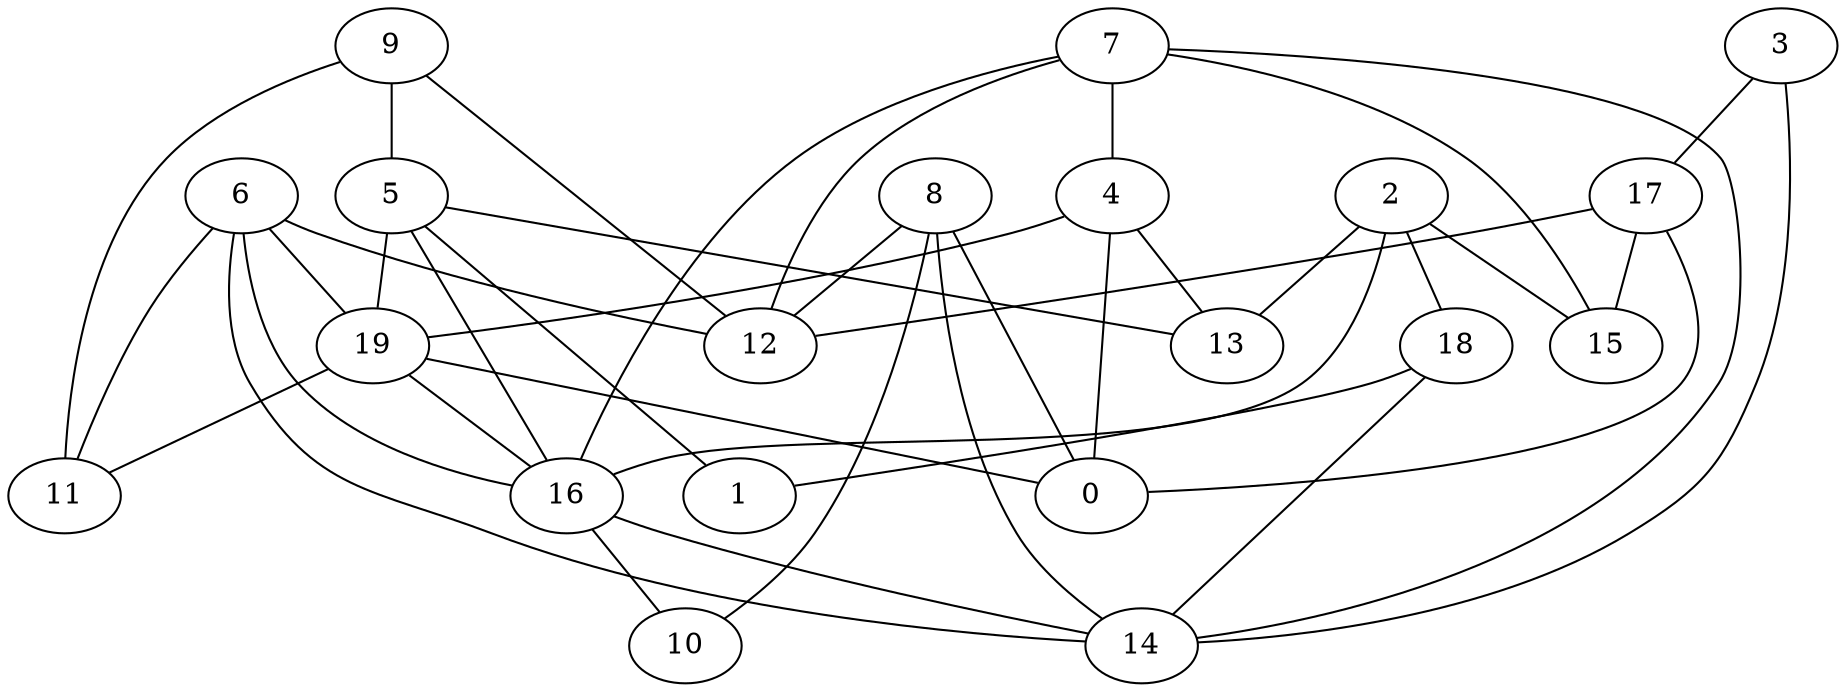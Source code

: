 digraph GG_graph {

subgraph G_graph {
edge [color = black]
"2" -> "13" [dir = none]
"8" -> "10" [dir = none]
"8" -> "12" [dir = none]
"6" -> "12" [dir = none]
"6" -> "19" [dir = none]
"19" -> "11" [dir = none]
"19" -> "0" [dir = none]
"19" -> "16" [dir = none]
"3" -> "17" [dir = none]
"16" -> "14" [dir = none]
"5" -> "1" [dir = none]
"5" -> "19" [dir = none]
"4" -> "13" [dir = none]
"4" -> "19" [dir = none]
"9" -> "12" [dir = none]
"17" -> "12" [dir = none]
"7" -> "15" [dir = none]
"7" -> "4" [dir = none]
"18" -> "14" [dir = none]
"2" -> "18" [dir = none]
"7" -> "16" [dir = none]
"6" -> "11" [dir = none]
"5" -> "13" [dir = none]
"4" -> "0" [dir = none]
"8" -> "0" [dir = none]
"2" -> "16" [dir = none]
"9" -> "11" [dir = none]
"2" -> "15" [dir = none]
"17" -> "15" [dir = none]
"6" -> "14" [dir = none]
"8" -> "14" [dir = none]
"16" -> "10" [dir = none]
"18" -> "1" [dir = none]
"17" -> "0" [dir = none]
"6" -> "16" [dir = none]
"5" -> "16" [dir = none]
"7" -> "12" [dir = none]
"7" -> "14" [dir = none]
"9" -> "5" [dir = none]
"3" -> "14" [dir = none]
}

}
